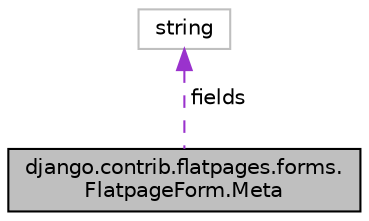 digraph "django.contrib.flatpages.forms.FlatpageForm.Meta"
{
 // LATEX_PDF_SIZE
  edge [fontname="Helvetica",fontsize="10",labelfontname="Helvetica",labelfontsize="10"];
  node [fontname="Helvetica",fontsize="10",shape=record];
  Node1 [label="django.contrib.flatpages.forms.\lFlatpageForm.Meta",height=0.2,width=0.4,color="black", fillcolor="grey75", style="filled", fontcolor="black",tooltip=" "];
  Node2 -> Node1 [dir="back",color="darkorchid3",fontsize="10",style="dashed",label=" fields" ];
  Node2 [label="string",height=0.2,width=0.4,color="grey75", fillcolor="white", style="filled",tooltip=" "];
}
